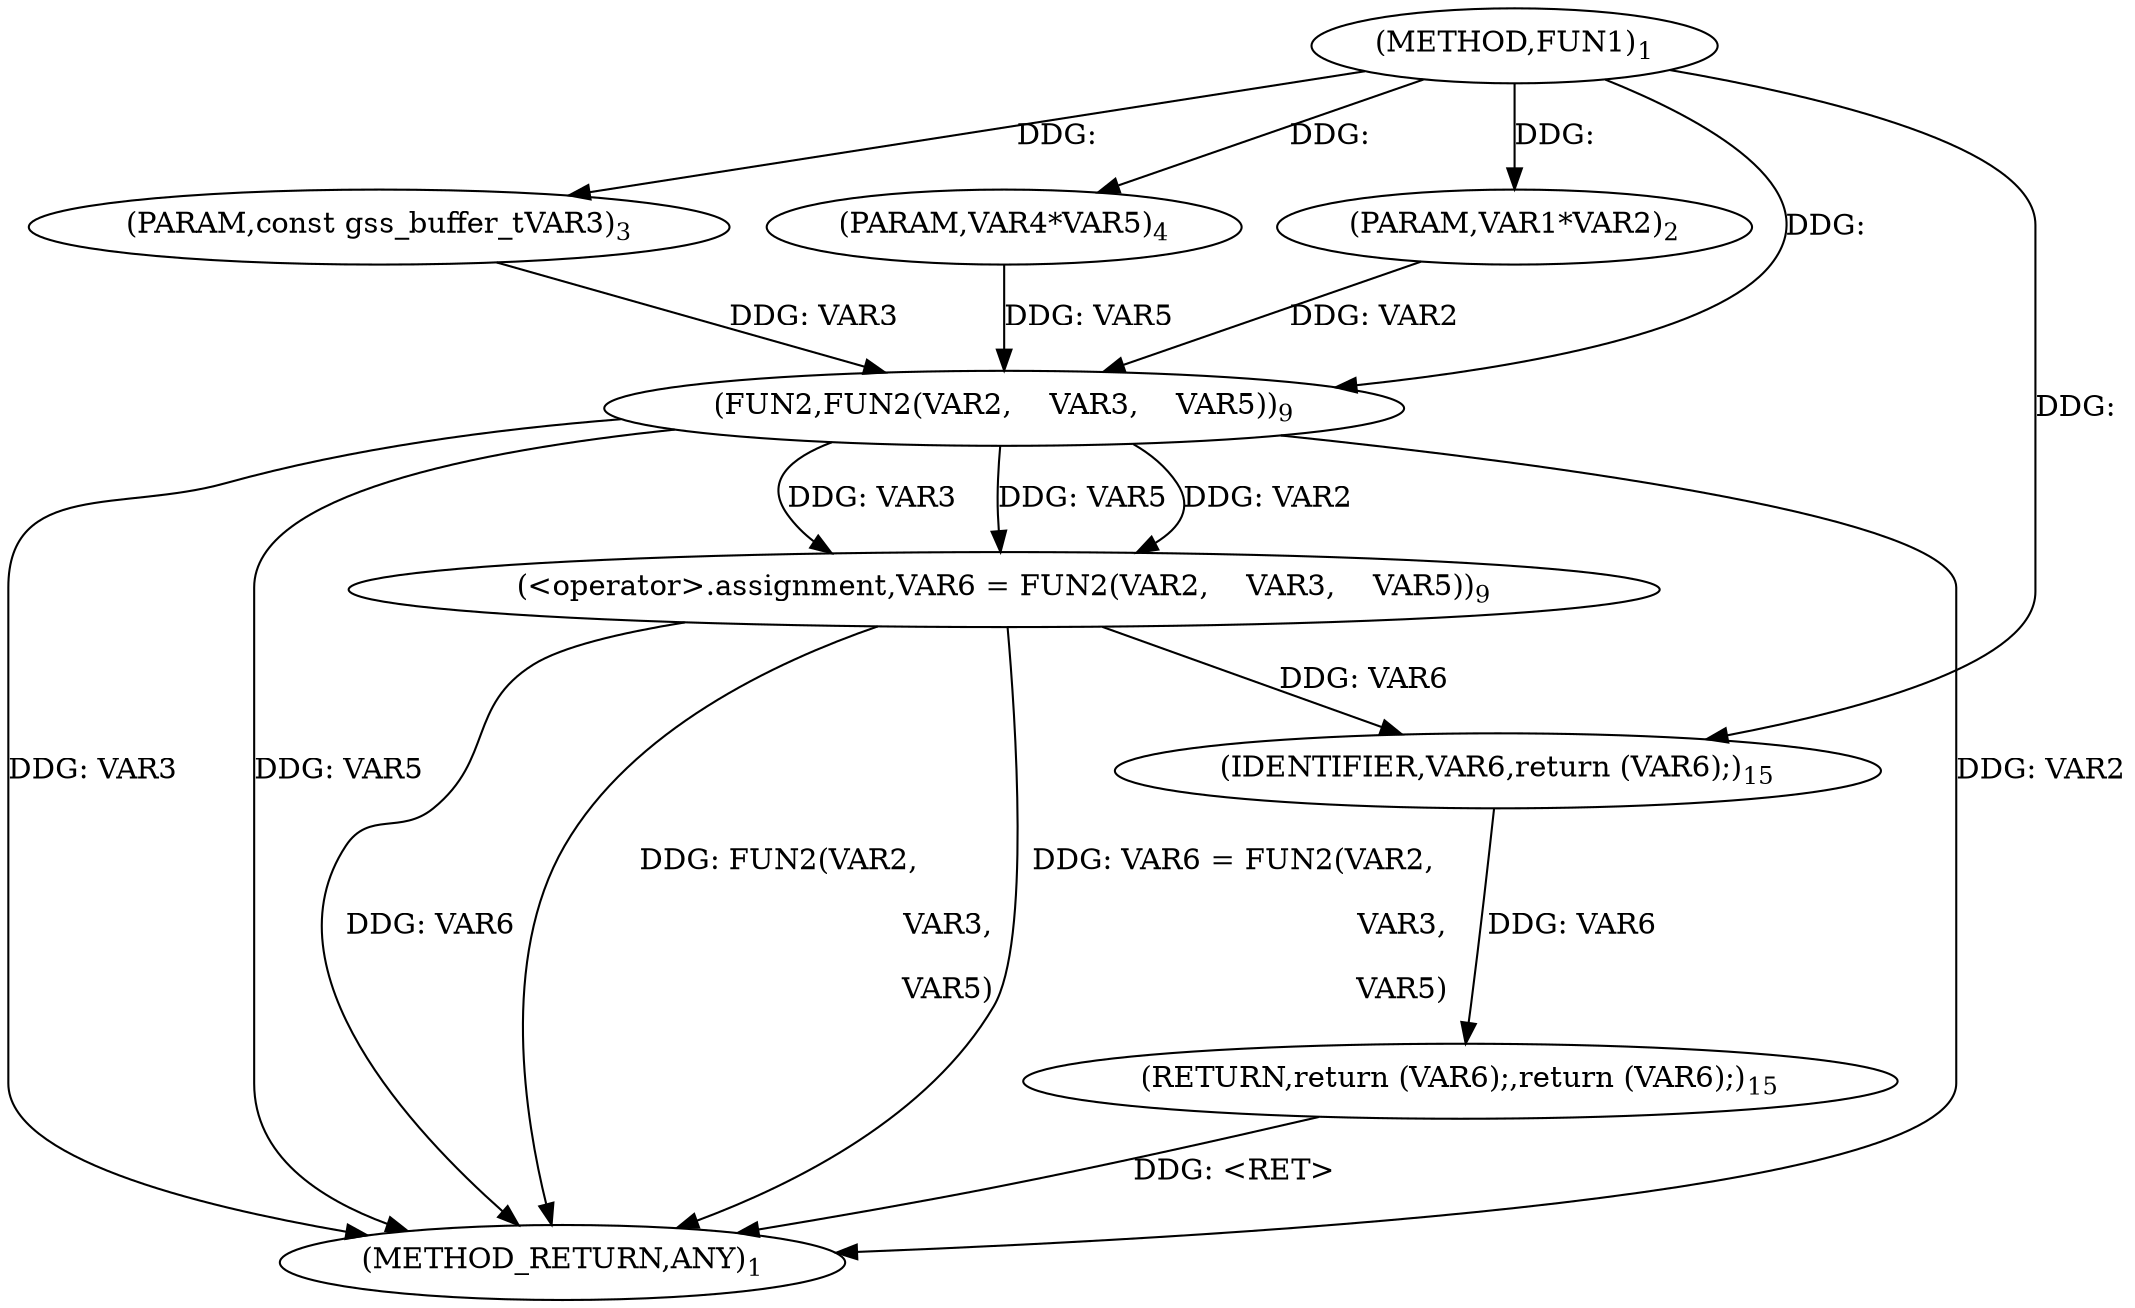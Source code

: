 digraph "FUN1" {  
"8" [label = <(METHOD,FUN1)<SUB>1</SUB>> ]
"22" [label = <(METHOD_RETURN,ANY)<SUB>1</SUB>> ]
"9" [label = <(PARAM,VAR1		*VAR2)<SUB>2</SUB>> ]
"10" [label = <(PARAM,const gss_buffer_t	VAR3)<SUB>3</SUB>> ]
"11" [label = <(PARAM,VAR4		*VAR5)<SUB>4</SUB>> ]
"14" [label = <(&lt;operator&gt;.assignment,VAR6 = FUN2(VAR2,

				    VAR3,

				    VAR5))<SUB>9</SUB>> ]
"20" [label = <(RETURN,return (VAR6);,return (VAR6);)<SUB>15</SUB>> ]
"21" [label = <(IDENTIFIER,VAR6,return (VAR6);)<SUB>15</SUB>> ]
"16" [label = <(FUN2,FUN2(VAR2,

				    VAR3,

				    VAR5))<SUB>9</SUB>> ]
  "20" -> "22"  [ label = "DDG: &lt;RET&gt;"] 
  "14" -> "22"  [ label = "DDG: VAR6"] 
  "16" -> "22"  [ label = "DDG: VAR2"] 
  "16" -> "22"  [ label = "DDG: VAR3"] 
  "16" -> "22"  [ label = "DDG: VAR5"] 
  "14" -> "22"  [ label = "DDG: FUN2(VAR2,

				    VAR3,

				    VAR5)"] 
  "14" -> "22"  [ label = "DDG: VAR6 = FUN2(VAR2,

				    VAR3,

				    VAR5)"] 
  "8" -> "9"  [ label = "DDG: "] 
  "8" -> "10"  [ label = "DDG: "] 
  "8" -> "11"  [ label = "DDG: "] 
  "16" -> "14"  [ label = "DDG: VAR2"] 
  "16" -> "14"  [ label = "DDG: VAR3"] 
  "16" -> "14"  [ label = "DDG: VAR5"] 
  "21" -> "20"  [ label = "DDG: VAR6"] 
  "14" -> "21"  [ label = "DDG: VAR6"] 
  "8" -> "21"  [ label = "DDG: "] 
  "9" -> "16"  [ label = "DDG: VAR2"] 
  "8" -> "16"  [ label = "DDG: "] 
  "10" -> "16"  [ label = "DDG: VAR3"] 
  "11" -> "16"  [ label = "DDG: VAR5"] 
}
